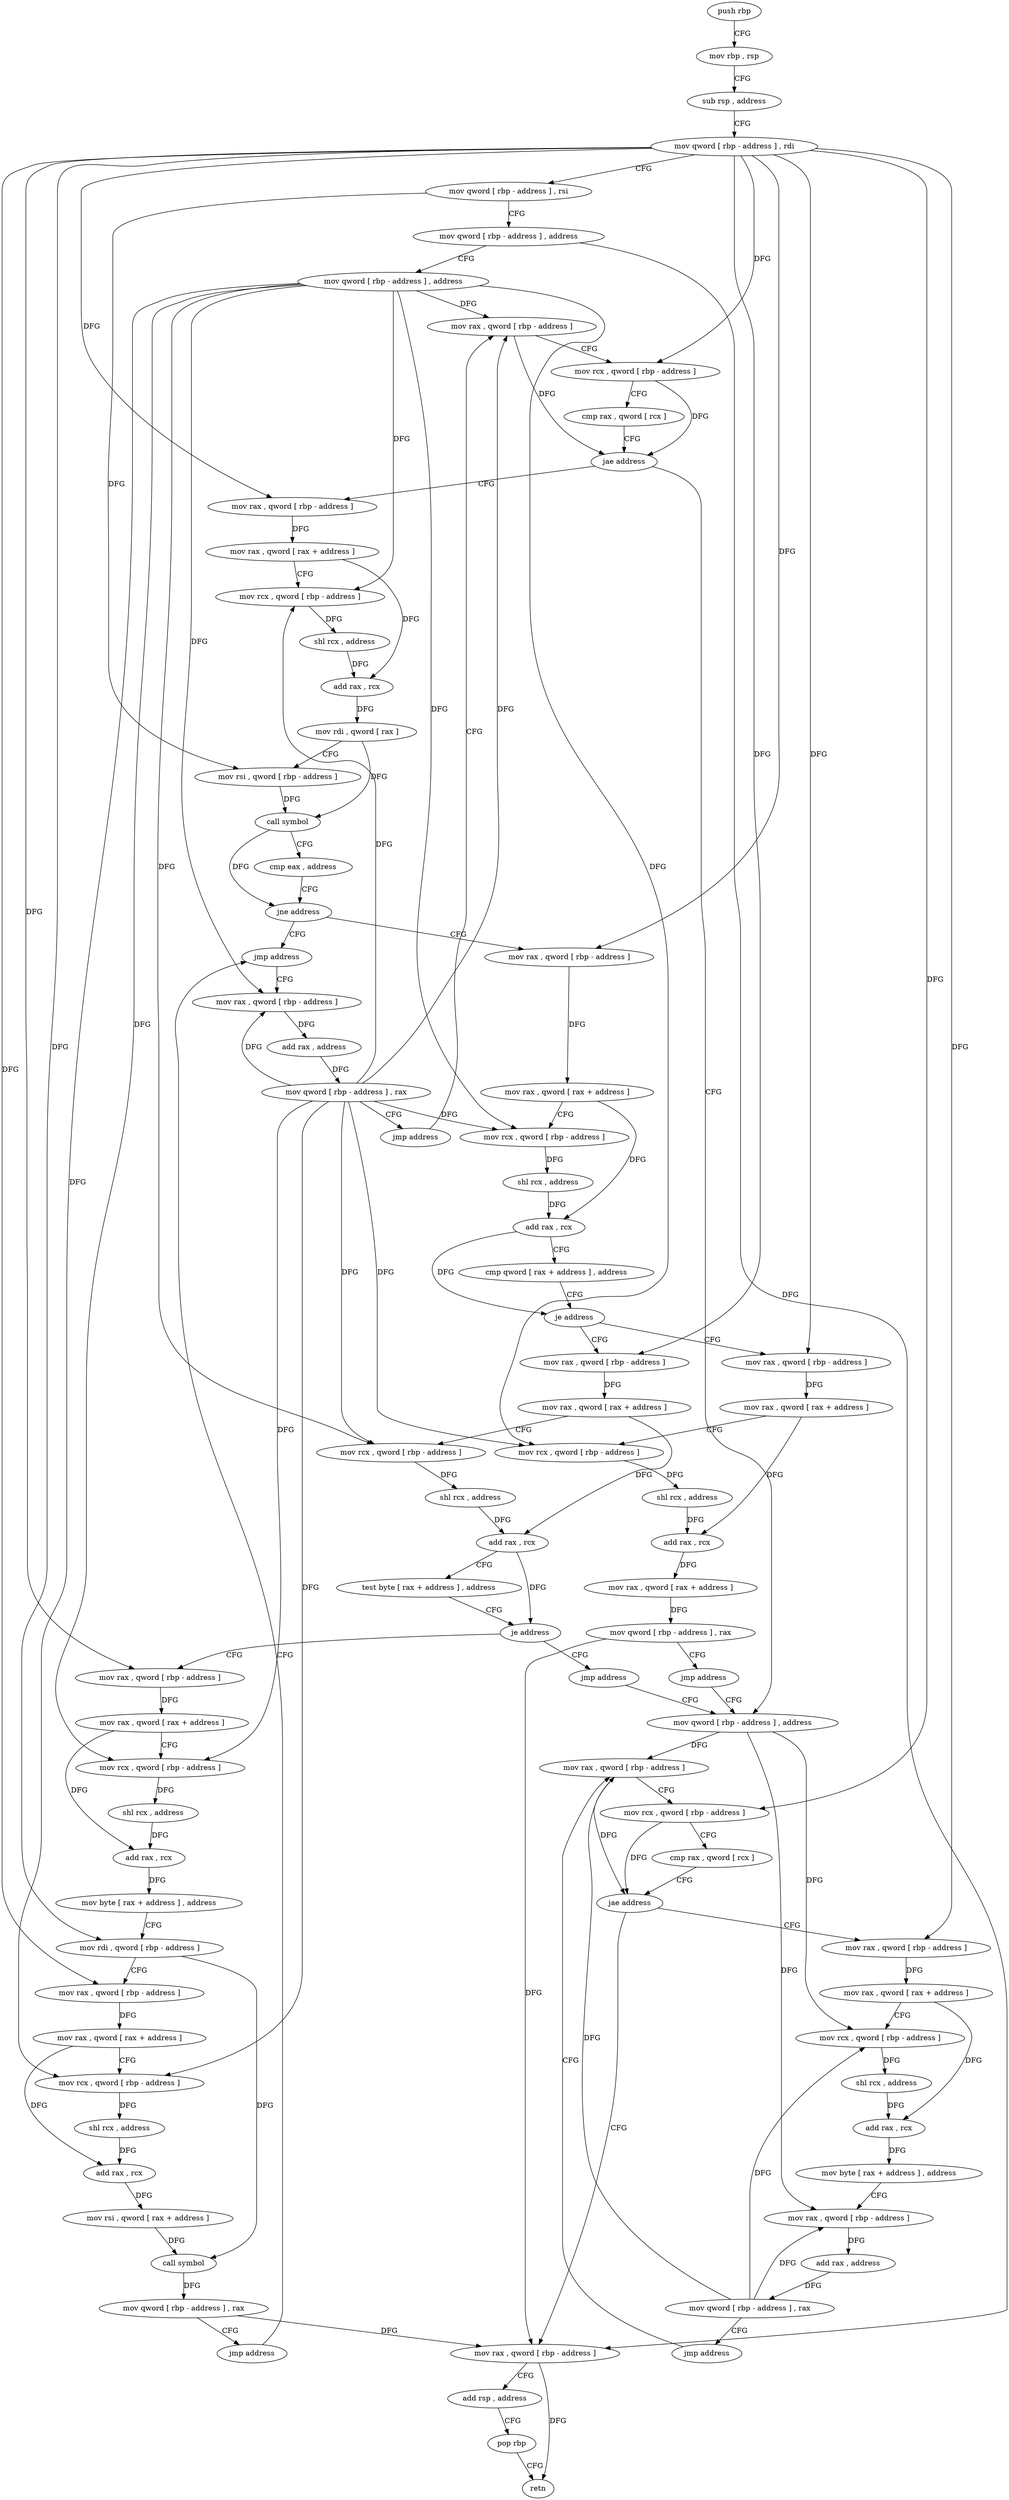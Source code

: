 digraph "func" {
"187264" [label = "push rbp" ]
"187265" [label = "mov rbp , rsp" ]
"187268" [label = "sub rsp , address" ]
"187272" [label = "mov qword [ rbp - address ] , rdi" ]
"187276" [label = "mov qword [ rbp - address ] , rsi" ]
"187280" [label = "mov qword [ rbp - address ] , address" ]
"187288" [label = "mov qword [ rbp - address ] , address" ]
"187296" [label = "mov rax , qword [ rbp - address ]" ]
"187537" [label = "mov qword [ rbp - address ] , address" ]
"187545" [label = "mov rax , qword [ rbp - address ]" ]
"187313" [label = "mov rax , qword [ rbp - address ]" ]
"187317" [label = "mov rax , qword [ rax + address ]" ]
"187321" [label = "mov rcx , qword [ rbp - address ]" ]
"187325" [label = "shl rcx , address" ]
"187329" [label = "add rax , rcx" ]
"187332" [label = "mov rdi , qword [ rax ]" ]
"187335" [label = "mov rsi , qword [ rbp - address ]" ]
"187339" [label = "call symbol" ]
"187344" [label = "cmp eax , address" ]
"187347" [label = "jne address" ]
"187513" [label = "jmp address" ]
"187353" [label = "mov rax , qword [ rbp - address ]" ]
"187604" [label = "mov rax , qword [ rbp - address ]" ]
"187608" [label = "add rsp , address" ]
"187612" [label = "pop rbp" ]
"187613" [label = "retn" ]
"187562" [label = "mov rax , qword [ rbp - address ]" ]
"187566" [label = "mov rax , qword [ rax + address ]" ]
"187570" [label = "mov rcx , qword [ rbp - address ]" ]
"187574" [label = "shl rcx , address" ]
"187578" [label = "add rax , rcx" ]
"187581" [label = "mov byte [ rax + address ] , address" ]
"187585" [label = "mov rax , qword [ rbp - address ]" ]
"187589" [label = "add rax , address" ]
"187595" [label = "mov qword [ rbp - address ] , rax" ]
"187599" [label = "jmp address" ]
"187518" [label = "mov rax , qword [ rbp - address ]" ]
"187357" [label = "mov rax , qword [ rax + address ]" ]
"187361" [label = "mov rcx , qword [ rbp - address ]" ]
"187365" [label = "shl rcx , address" ]
"187369" [label = "add rax , rcx" ]
"187372" [label = "cmp qword [ rax + address ] , address" ]
"187377" [label = "je address" ]
"187415" [label = "mov rax , qword [ rbp - address ]" ]
"187383" [label = "mov rax , qword [ rbp - address ]" ]
"187549" [label = "mov rcx , qword [ rbp - address ]" ]
"187553" [label = "cmp rax , qword [ rcx ]" ]
"187556" [label = "jae address" ]
"187522" [label = "add rax , address" ]
"187528" [label = "mov qword [ rbp - address ] , rax" ]
"187532" [label = "jmp address" ]
"187419" [label = "mov rax , qword [ rax + address ]" ]
"187423" [label = "mov rcx , qword [ rbp - address ]" ]
"187427" [label = "shl rcx , address" ]
"187431" [label = "add rax , rcx" ]
"187434" [label = "test byte [ rax + address ] , address" ]
"187438" [label = "je address" ]
"187449" [label = "mov rax , qword [ rbp - address ]" ]
"187444" [label = "jmp address" ]
"187387" [label = "mov rax , qword [ rax + address ]" ]
"187391" [label = "mov rcx , qword [ rbp - address ]" ]
"187395" [label = "shl rcx , address" ]
"187399" [label = "add rax , rcx" ]
"187402" [label = "mov rax , qword [ rax + address ]" ]
"187406" [label = "mov qword [ rbp - address ] , rax" ]
"187410" [label = "jmp address" ]
"187300" [label = "mov rcx , qword [ rbp - address ]" ]
"187304" [label = "cmp rax , qword [ rcx ]" ]
"187307" [label = "jae address" ]
"187453" [label = "mov rax , qword [ rax + address ]" ]
"187457" [label = "mov rcx , qword [ rbp - address ]" ]
"187461" [label = "shl rcx , address" ]
"187465" [label = "add rax , rcx" ]
"187468" [label = "mov byte [ rax + address ] , address" ]
"187472" [label = "mov rdi , qword [ rbp - address ]" ]
"187476" [label = "mov rax , qword [ rbp - address ]" ]
"187480" [label = "mov rax , qword [ rax + address ]" ]
"187484" [label = "mov rcx , qword [ rbp - address ]" ]
"187488" [label = "shl rcx , address" ]
"187492" [label = "add rax , rcx" ]
"187495" [label = "mov rsi , qword [ rax + address ]" ]
"187499" [label = "call symbol" ]
"187504" [label = "mov qword [ rbp - address ] , rax" ]
"187508" [label = "jmp address" ]
"187264" -> "187265" [ label = "CFG" ]
"187265" -> "187268" [ label = "CFG" ]
"187268" -> "187272" [ label = "CFG" ]
"187272" -> "187276" [ label = "CFG" ]
"187272" -> "187300" [ label = "DFG" ]
"187272" -> "187313" [ label = "DFG" ]
"187272" -> "187549" [ label = "DFG" ]
"187272" -> "187353" [ label = "DFG" ]
"187272" -> "187562" [ label = "DFG" ]
"187272" -> "187415" [ label = "DFG" ]
"187272" -> "187383" [ label = "DFG" ]
"187272" -> "187449" [ label = "DFG" ]
"187272" -> "187472" [ label = "DFG" ]
"187272" -> "187476" [ label = "DFG" ]
"187276" -> "187280" [ label = "CFG" ]
"187276" -> "187335" [ label = "DFG" ]
"187280" -> "187288" [ label = "CFG" ]
"187280" -> "187604" [ label = "DFG" ]
"187288" -> "187296" [ label = "DFG" ]
"187288" -> "187321" [ label = "DFG" ]
"187288" -> "187361" [ label = "DFG" ]
"187288" -> "187518" [ label = "DFG" ]
"187288" -> "187423" [ label = "DFG" ]
"187288" -> "187391" [ label = "DFG" ]
"187288" -> "187457" [ label = "DFG" ]
"187288" -> "187484" [ label = "DFG" ]
"187296" -> "187300" [ label = "CFG" ]
"187296" -> "187307" [ label = "DFG" ]
"187537" -> "187545" [ label = "DFG" ]
"187537" -> "187570" [ label = "DFG" ]
"187537" -> "187585" [ label = "DFG" ]
"187545" -> "187549" [ label = "CFG" ]
"187545" -> "187556" [ label = "DFG" ]
"187313" -> "187317" [ label = "DFG" ]
"187317" -> "187321" [ label = "CFG" ]
"187317" -> "187329" [ label = "DFG" ]
"187321" -> "187325" [ label = "DFG" ]
"187325" -> "187329" [ label = "DFG" ]
"187329" -> "187332" [ label = "DFG" ]
"187332" -> "187335" [ label = "CFG" ]
"187332" -> "187339" [ label = "DFG" ]
"187335" -> "187339" [ label = "DFG" ]
"187339" -> "187344" [ label = "CFG" ]
"187339" -> "187347" [ label = "DFG" ]
"187344" -> "187347" [ label = "CFG" ]
"187347" -> "187513" [ label = "CFG" ]
"187347" -> "187353" [ label = "CFG" ]
"187513" -> "187518" [ label = "CFG" ]
"187353" -> "187357" [ label = "DFG" ]
"187604" -> "187608" [ label = "CFG" ]
"187604" -> "187613" [ label = "DFG" ]
"187608" -> "187612" [ label = "CFG" ]
"187612" -> "187613" [ label = "CFG" ]
"187562" -> "187566" [ label = "DFG" ]
"187566" -> "187570" [ label = "CFG" ]
"187566" -> "187578" [ label = "DFG" ]
"187570" -> "187574" [ label = "DFG" ]
"187574" -> "187578" [ label = "DFG" ]
"187578" -> "187581" [ label = "DFG" ]
"187581" -> "187585" [ label = "CFG" ]
"187585" -> "187589" [ label = "DFG" ]
"187589" -> "187595" [ label = "DFG" ]
"187595" -> "187599" [ label = "CFG" ]
"187595" -> "187545" [ label = "DFG" ]
"187595" -> "187570" [ label = "DFG" ]
"187595" -> "187585" [ label = "DFG" ]
"187599" -> "187545" [ label = "CFG" ]
"187518" -> "187522" [ label = "DFG" ]
"187357" -> "187361" [ label = "CFG" ]
"187357" -> "187369" [ label = "DFG" ]
"187361" -> "187365" [ label = "DFG" ]
"187365" -> "187369" [ label = "DFG" ]
"187369" -> "187372" [ label = "CFG" ]
"187369" -> "187377" [ label = "DFG" ]
"187372" -> "187377" [ label = "CFG" ]
"187377" -> "187415" [ label = "CFG" ]
"187377" -> "187383" [ label = "CFG" ]
"187415" -> "187419" [ label = "DFG" ]
"187383" -> "187387" [ label = "DFG" ]
"187549" -> "187553" [ label = "CFG" ]
"187549" -> "187556" [ label = "DFG" ]
"187553" -> "187556" [ label = "CFG" ]
"187556" -> "187604" [ label = "CFG" ]
"187556" -> "187562" [ label = "CFG" ]
"187522" -> "187528" [ label = "DFG" ]
"187528" -> "187532" [ label = "CFG" ]
"187528" -> "187296" [ label = "DFG" ]
"187528" -> "187321" [ label = "DFG" ]
"187528" -> "187361" [ label = "DFG" ]
"187528" -> "187518" [ label = "DFG" ]
"187528" -> "187423" [ label = "DFG" ]
"187528" -> "187391" [ label = "DFG" ]
"187528" -> "187457" [ label = "DFG" ]
"187528" -> "187484" [ label = "DFG" ]
"187532" -> "187296" [ label = "CFG" ]
"187419" -> "187423" [ label = "CFG" ]
"187419" -> "187431" [ label = "DFG" ]
"187423" -> "187427" [ label = "DFG" ]
"187427" -> "187431" [ label = "DFG" ]
"187431" -> "187434" [ label = "CFG" ]
"187431" -> "187438" [ label = "DFG" ]
"187434" -> "187438" [ label = "CFG" ]
"187438" -> "187449" [ label = "CFG" ]
"187438" -> "187444" [ label = "CFG" ]
"187449" -> "187453" [ label = "DFG" ]
"187444" -> "187537" [ label = "CFG" ]
"187387" -> "187391" [ label = "CFG" ]
"187387" -> "187399" [ label = "DFG" ]
"187391" -> "187395" [ label = "DFG" ]
"187395" -> "187399" [ label = "DFG" ]
"187399" -> "187402" [ label = "DFG" ]
"187402" -> "187406" [ label = "DFG" ]
"187406" -> "187410" [ label = "CFG" ]
"187406" -> "187604" [ label = "DFG" ]
"187410" -> "187537" [ label = "CFG" ]
"187300" -> "187304" [ label = "CFG" ]
"187300" -> "187307" [ label = "DFG" ]
"187304" -> "187307" [ label = "CFG" ]
"187307" -> "187537" [ label = "CFG" ]
"187307" -> "187313" [ label = "CFG" ]
"187453" -> "187457" [ label = "CFG" ]
"187453" -> "187465" [ label = "DFG" ]
"187457" -> "187461" [ label = "DFG" ]
"187461" -> "187465" [ label = "DFG" ]
"187465" -> "187468" [ label = "DFG" ]
"187468" -> "187472" [ label = "CFG" ]
"187472" -> "187476" [ label = "CFG" ]
"187472" -> "187499" [ label = "DFG" ]
"187476" -> "187480" [ label = "DFG" ]
"187480" -> "187484" [ label = "CFG" ]
"187480" -> "187492" [ label = "DFG" ]
"187484" -> "187488" [ label = "DFG" ]
"187488" -> "187492" [ label = "DFG" ]
"187492" -> "187495" [ label = "DFG" ]
"187495" -> "187499" [ label = "DFG" ]
"187499" -> "187504" [ label = "DFG" ]
"187504" -> "187508" [ label = "CFG" ]
"187504" -> "187604" [ label = "DFG" ]
"187508" -> "187513" [ label = "CFG" ]
}
